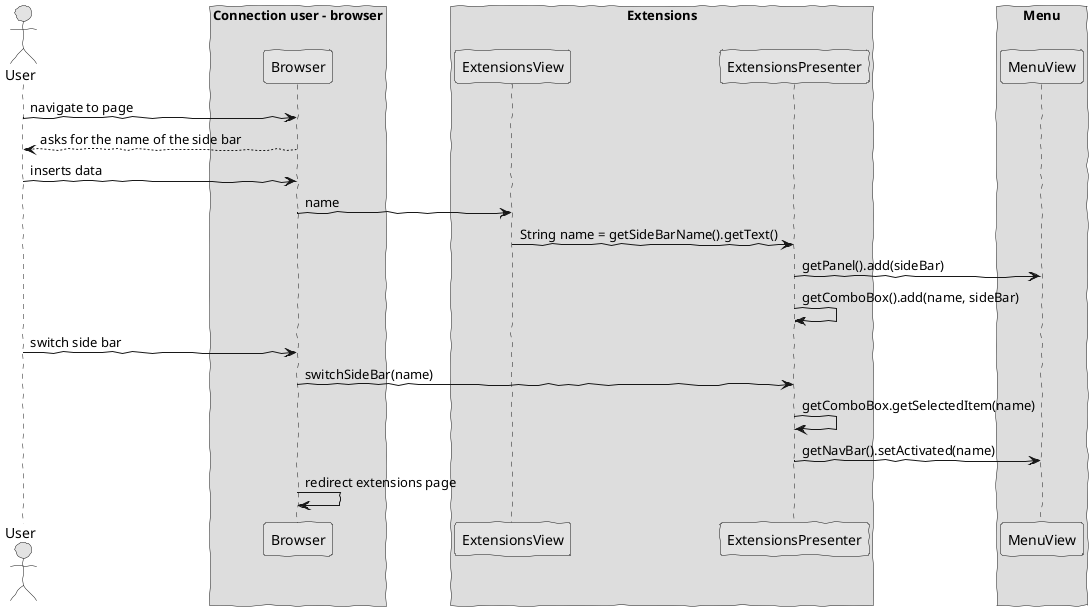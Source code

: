 @startuml
skinparam handwritten true
skinparam monochrome true
skinparam packageStyle rect
skinparam defaultFontName FG Virgil
skinparam shadowing false

actor User

box "Connection user - browser"
User -> Browser : navigate to page 
Browser --> User : asks for the name of the side bar
User -> Browser : inserts data 
end box

box "Extensions"
Browser -> ExtensionsView : name
ExtensionsView -> ExtensionsPresenter : String name = getSideBarName().getText()
end box

box "Menu"
ExtensionsPresenter -> MenuView : getPanel().add(sideBar)
ExtensionsPresenter -> ExtensionsPresenter : getComboBox().add(name, sideBar)
end box

User -> Browser : switch side bar
Browser -> ExtensionsPresenter : switchSideBar(name)

ExtensionsPresenter -> ExtensionsPresenter : getComboBox.getSelectedItem(name)
ExtensionsPresenter -> MenuView : getNavBar().setActivated(name)

Browser -> Browser : redirect extensions page
@enduml
